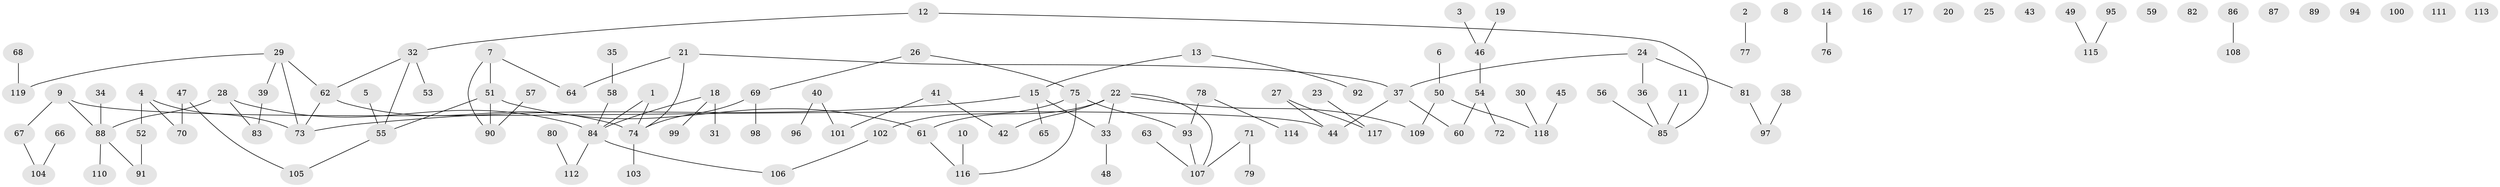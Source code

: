 // Generated by graph-tools (version 1.1) at 2025/33/03/09/25 02:33:58]
// undirected, 119 vertices, 112 edges
graph export_dot {
graph [start="1"]
  node [color=gray90,style=filled];
  1;
  2;
  3;
  4;
  5;
  6;
  7;
  8;
  9;
  10;
  11;
  12;
  13;
  14;
  15;
  16;
  17;
  18;
  19;
  20;
  21;
  22;
  23;
  24;
  25;
  26;
  27;
  28;
  29;
  30;
  31;
  32;
  33;
  34;
  35;
  36;
  37;
  38;
  39;
  40;
  41;
  42;
  43;
  44;
  45;
  46;
  47;
  48;
  49;
  50;
  51;
  52;
  53;
  54;
  55;
  56;
  57;
  58;
  59;
  60;
  61;
  62;
  63;
  64;
  65;
  66;
  67;
  68;
  69;
  70;
  71;
  72;
  73;
  74;
  75;
  76;
  77;
  78;
  79;
  80;
  81;
  82;
  83;
  84;
  85;
  86;
  87;
  88;
  89;
  90;
  91;
  92;
  93;
  94;
  95;
  96;
  97;
  98;
  99;
  100;
  101;
  102;
  103;
  104;
  105;
  106;
  107;
  108;
  109;
  110;
  111;
  112;
  113;
  114;
  115;
  116;
  117;
  118;
  119;
  1 -- 74;
  1 -- 84;
  2 -- 77;
  3 -- 46;
  4 -- 52;
  4 -- 70;
  4 -- 73;
  5 -- 55;
  6 -- 50;
  7 -- 51;
  7 -- 64;
  7 -- 90;
  9 -- 44;
  9 -- 67;
  9 -- 88;
  10 -- 116;
  11 -- 85;
  12 -- 32;
  12 -- 85;
  13 -- 15;
  13 -- 92;
  14 -- 76;
  15 -- 33;
  15 -- 65;
  15 -- 73;
  18 -- 31;
  18 -- 84;
  18 -- 99;
  19 -- 46;
  21 -- 37;
  21 -- 64;
  21 -- 74;
  22 -- 33;
  22 -- 42;
  22 -- 61;
  22 -- 107;
  22 -- 109;
  23 -- 117;
  24 -- 36;
  24 -- 37;
  24 -- 81;
  26 -- 69;
  26 -- 75;
  27 -- 44;
  27 -- 117;
  28 -- 83;
  28 -- 84;
  28 -- 88;
  29 -- 39;
  29 -- 62;
  29 -- 73;
  29 -- 119;
  30 -- 118;
  32 -- 53;
  32 -- 55;
  32 -- 62;
  33 -- 48;
  34 -- 88;
  35 -- 58;
  36 -- 85;
  37 -- 44;
  37 -- 60;
  38 -- 97;
  39 -- 83;
  40 -- 96;
  40 -- 101;
  41 -- 42;
  41 -- 101;
  45 -- 118;
  46 -- 54;
  47 -- 70;
  47 -- 105;
  49 -- 115;
  50 -- 109;
  50 -- 118;
  51 -- 55;
  51 -- 61;
  51 -- 90;
  52 -- 91;
  54 -- 60;
  54 -- 72;
  55 -- 105;
  56 -- 85;
  57 -- 90;
  58 -- 84;
  61 -- 116;
  62 -- 73;
  62 -- 74;
  63 -- 107;
  66 -- 104;
  67 -- 104;
  68 -- 119;
  69 -- 74;
  69 -- 98;
  71 -- 79;
  71 -- 107;
  74 -- 103;
  75 -- 93;
  75 -- 102;
  75 -- 116;
  78 -- 93;
  78 -- 114;
  80 -- 112;
  81 -- 97;
  84 -- 106;
  84 -- 112;
  86 -- 108;
  88 -- 91;
  88 -- 110;
  93 -- 107;
  95 -- 115;
  102 -- 106;
}
